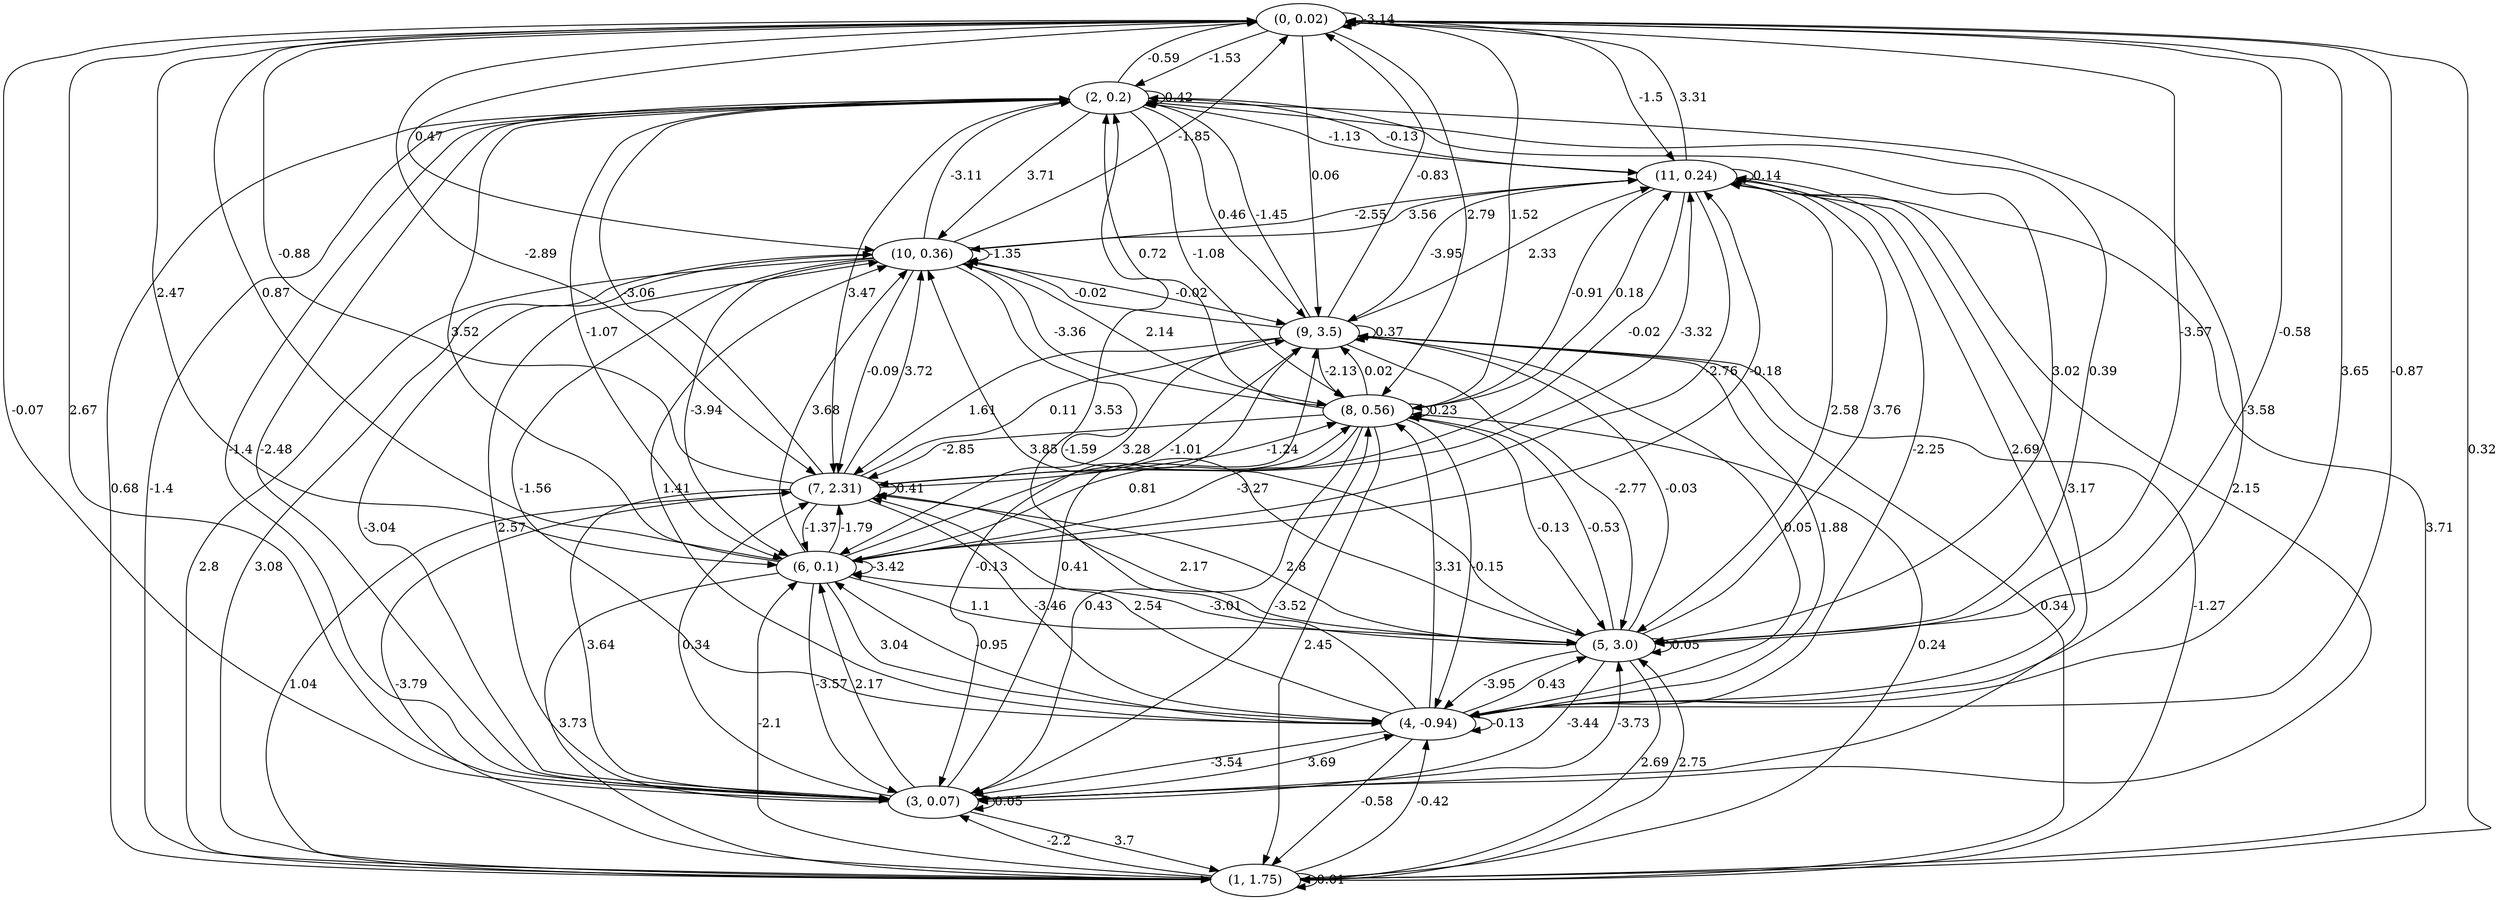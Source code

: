 digraph {
    0 [ label = "(0, 0.02)" ]
    1 [ label = "(1, 1.75)" ]
    2 [ label = "(2, 0.2)" ]
    3 [ label = "(3, 0.07)" ]
    4 [ label = "(4, -0.94)" ]
    5 [ label = "(5, 3.0)" ]
    6 [ label = "(6, 0.1)" ]
    7 [ label = "(7, 2.31)" ]
    8 [ label = "(8, 0.56)" ]
    9 [ label = "(9, 3.5)" ]
    10 [ label = "(10, 0.36)" ]
    11 [ label = "(11, 0.24)" ]
    0 -> 0 [ label = "-3.14" ]
    1 -> 1 [ label = "0.01" ]
    2 -> 2 [ label = "0.42" ]
    3 -> 3 [ label = "0.05" ]
    4 -> 4 [ label = "-0.13" ]
    5 -> 5 [ label = "0.05" ]
    6 -> 6 [ label = "-3.42" ]
    7 -> 7 [ label = "0.41" ]
    8 -> 8 [ label = "0.23" ]
    9 -> 9 [ label = "0.37" ]
    10 -> 10 [ label = "-1.35" ]
    11 -> 11 [ label = "0.14" ]
    1 -> 0 [ label = "0.32" ]
    2 -> 0 [ label = "-0.59" ]
    3 -> 0 [ label = "2.67" ]
    4 -> 0 [ label = "-0.87" ]
    5 -> 0 [ label = "-0.58" ]
    6 -> 0 [ label = "0.87" ]
    7 -> 0 [ label = "-0.88" ]
    8 -> 0 [ label = "1.52" ]
    9 -> 0 [ label = "-0.83" ]
    10 -> 0 [ label = "-1.85" ]
    11 -> 0 [ label = "3.31" ]
    2 -> 1 [ label = "0.68" ]
    3 -> 1 [ label = "3.7" ]
    4 -> 1 [ label = "-0.58" ]
    5 -> 1 [ label = "2.69" ]
    6 -> 1 [ label = "3.73" ]
    7 -> 1 [ label = "1.04" ]
    8 -> 1 [ label = "2.45" ]
    9 -> 1 [ label = "0.34" ]
    10 -> 1 [ label = "2.8" ]
    0 -> 2 [ label = "-1.53" ]
    1 -> 2 [ label = "-1.4" ]
    3 -> 2 [ label = "-2.48" ]
    4 -> 2 [ label = "3.53" ]
    5 -> 2 [ label = "0.39" ]
    6 -> 2 [ label = "3.52" ]
    7 -> 2 [ label = "-3.06" ]
    8 -> 2 [ label = "0.72" ]
    9 -> 2 [ label = "-1.45" ]
    10 -> 2 [ label = "-3.11" ]
    11 -> 2 [ label = "-0.13" ]
    0 -> 3 [ label = "-0.07" ]
    1 -> 3 [ label = "-2.2" ]
    2 -> 3 [ label = "-1.4" ]
    4 -> 3 [ label = "-3.54" ]
    5 -> 3 [ label = "-3.44" ]
    6 -> 3 [ label = "-3.57" ]
    7 -> 3 [ label = "3.64" ]
    8 -> 3 [ label = "0.43" ]
    9 -> 3 [ label = "-0.13" ]
    10 -> 3 [ label = "-3.04" ]
    11 -> 3 [ label = "3.17" ]
    0 -> 4 [ label = "3.65" ]
    1 -> 4 [ label = "-0.42" ]
    2 -> 4 [ label = "-3.58" ]
    3 -> 4 [ label = "3.69" ]
    5 -> 4 [ label = "-3.95" ]
    6 -> 4 [ label = "3.04" ]
    7 -> 4 [ label = "-3.46" ]
    8 -> 4 [ label = "-0.15" ]
    9 -> 4 [ label = "0.05" ]
    10 -> 4 [ label = "-1.56" ]
    11 -> 4 [ label = "-2.25" ]
    0 -> 5 [ label = "-3.57" ]
    1 -> 5 [ label = "2.75" ]
    2 -> 5 [ label = "3.02" ]
    3 -> 5 [ label = "-3.73" ]
    4 -> 5 [ label = "0.43" ]
    6 -> 5 [ label = "1.1" ]
    7 -> 5 [ label = "2.17" ]
    8 -> 5 [ label = "-0.13" ]
    9 -> 5 [ label = "-2.77" ]
    10 -> 5 [ label = "-1.59" ]
    11 -> 5 [ label = "2.58" ]
    0 -> 6 [ label = "2.47" ]
    1 -> 6 [ label = "-2.1" ]
    2 -> 6 [ label = "-1.07" ]
    3 -> 6 [ label = "2.17" ]
    4 -> 6 [ label = "-0.95" ]
    5 -> 6 [ label = "-3.01" ]
    7 -> 6 [ label = "-1.37" ]
    8 -> 6 [ label = "-3.27" ]
    9 -> 6 [ label = "3.28" ]
    10 -> 6 [ label = "-3.94" ]
    11 -> 6 [ label = "-2.76" ]
    0 -> 7 [ label = "-2.89" ]
    1 -> 7 [ label = "-3.79" ]
    2 -> 7 [ label = "3.47" ]
    3 -> 7 [ label = "0.34" ]
    4 -> 7 [ label = "2.54" ]
    5 -> 7 [ label = "2.8" ]
    6 -> 7 [ label = "-1.79" ]
    8 -> 7 [ label = "-2.85" ]
    9 -> 7 [ label = "1.61" ]
    10 -> 7 [ label = "-0.09" ]
    11 -> 7 [ label = "-0.02" ]
    0 -> 8 [ label = "2.79" ]
    1 -> 8 [ label = "0.24" ]
    2 -> 8 [ label = "-1.08" ]
    3 -> 8 [ label = "-3.52" ]
    4 -> 8 [ label = "3.31" ]
    5 -> 8 [ label = "-0.53" ]
    6 -> 8 [ label = "0.81" ]
    7 -> 8 [ label = "-1.24" ]
    9 -> 8 [ label = "-2.13" ]
    10 -> 8 [ label = "2.14" ]
    11 -> 8 [ label = "-0.91" ]
    0 -> 9 [ label = "0.06" ]
    1 -> 9 [ label = "-1.27" ]
    2 -> 9 [ label = "0.46" ]
    3 -> 9 [ label = "0.41" ]
    4 -> 9 [ label = "1.88" ]
    5 -> 9 [ label = "-0.03" ]
    6 -> 9 [ label = "-1.01" ]
    7 -> 9 [ label = "0.11" ]
    8 -> 9 [ label = "0.02" ]
    10 -> 9 [ label = "-0.02" ]
    11 -> 9 [ label = "-3.95" ]
    0 -> 10 [ label = "0.47" ]
    1 -> 10 [ label = "3.08" ]
    2 -> 10 [ label = "3.71" ]
    3 -> 10 [ label = "2.57" ]
    4 -> 10 [ label = "1.41" ]
    5 -> 10 [ label = "3.85" ]
    6 -> 10 [ label = "3.68" ]
    7 -> 10 [ label = "3.72" ]
    8 -> 10 [ label = "-3.36" ]
    9 -> 10 [ label = "-0.02" ]
    11 -> 10 [ label = "-2.55" ]
    0 -> 11 [ label = "-1.5" ]
    1 -> 11 [ label = "3.71" ]
    2 -> 11 [ label = "-1.13" ]
    3 -> 11 [ label = "2.15" ]
    4 -> 11 [ label = "2.69" ]
    5 -> 11 [ label = "3.76" ]
    6 -> 11 [ label = "-0.18" ]
    7 -> 11 [ label = "-3.32" ]
    8 -> 11 [ label = "0.18" ]
    9 -> 11 [ label = "2.33" ]
    10 -> 11 [ label = "3.56" ]
}

